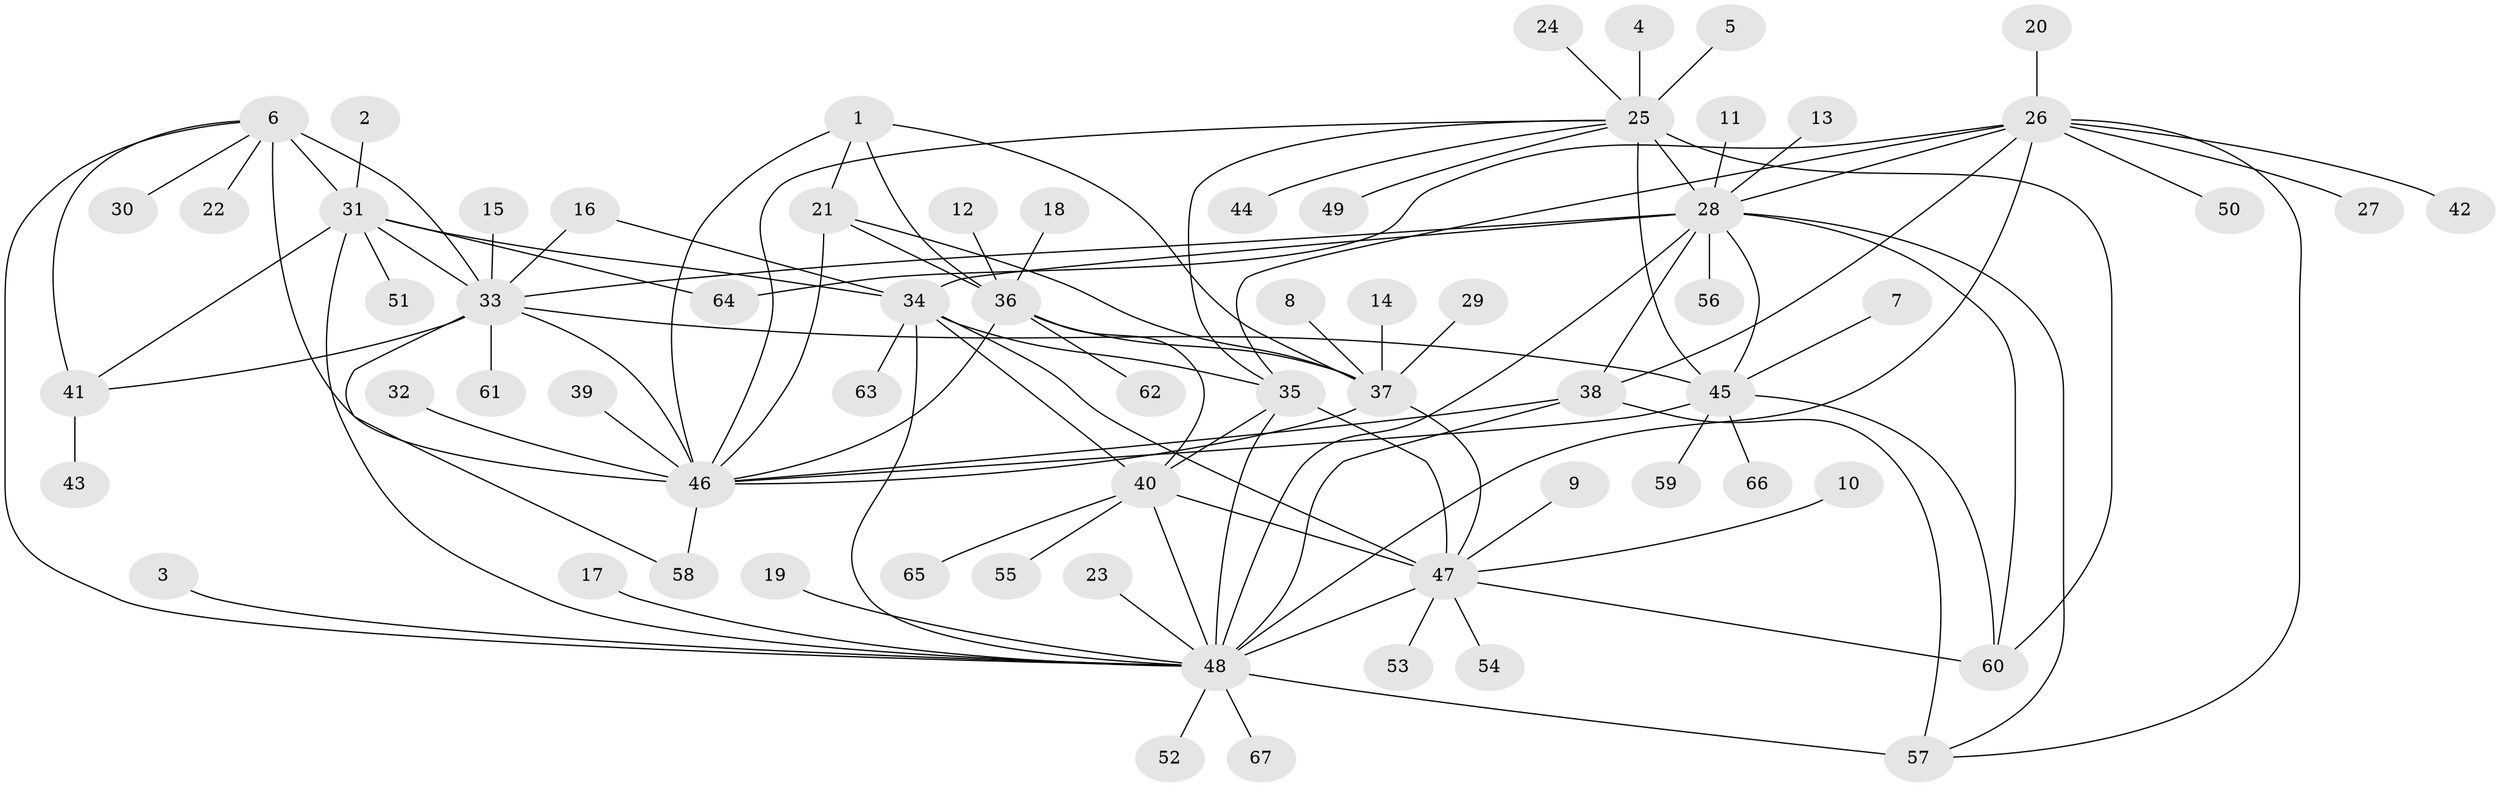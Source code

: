 // original degree distribution, {10: 0.022388059701492536, 5: 0.029850746268656716, 7: 0.04477611940298507, 13: 0.022388059701492536, 11: 0.05223880597014925, 9: 0.014925373134328358, 8: 0.029850746268656716, 6: 0.007462686567164179, 3: 0.04477611940298507, 1: 0.5671641791044776, 2: 0.16417910447761194}
// Generated by graph-tools (version 1.1) at 2025/26/03/09/25 03:26:47]
// undirected, 67 vertices, 107 edges
graph export_dot {
graph [start="1"]
  node [color=gray90,style=filled];
  1;
  2;
  3;
  4;
  5;
  6;
  7;
  8;
  9;
  10;
  11;
  12;
  13;
  14;
  15;
  16;
  17;
  18;
  19;
  20;
  21;
  22;
  23;
  24;
  25;
  26;
  27;
  28;
  29;
  30;
  31;
  32;
  33;
  34;
  35;
  36;
  37;
  38;
  39;
  40;
  41;
  42;
  43;
  44;
  45;
  46;
  47;
  48;
  49;
  50;
  51;
  52;
  53;
  54;
  55;
  56;
  57;
  58;
  59;
  60;
  61;
  62;
  63;
  64;
  65;
  66;
  67;
  1 -- 21 [weight=2.0];
  1 -- 36 [weight=2.0];
  1 -- 37 [weight=2.0];
  1 -- 46 [weight=2.0];
  2 -- 31 [weight=1.0];
  3 -- 48 [weight=1.0];
  4 -- 25 [weight=1.0];
  5 -- 25 [weight=1.0];
  6 -- 22 [weight=1.0];
  6 -- 30 [weight=1.0];
  6 -- 31 [weight=3.0];
  6 -- 33 [weight=3.0];
  6 -- 41 [weight=3.0];
  6 -- 46 [weight=1.0];
  6 -- 48 [weight=1.0];
  7 -- 45 [weight=1.0];
  8 -- 37 [weight=1.0];
  9 -- 47 [weight=1.0];
  10 -- 47 [weight=1.0];
  11 -- 28 [weight=1.0];
  12 -- 36 [weight=1.0];
  13 -- 28 [weight=1.0];
  14 -- 37 [weight=1.0];
  15 -- 33 [weight=1.0];
  16 -- 33 [weight=1.0];
  16 -- 34 [weight=1.0];
  17 -- 48 [weight=1.0];
  18 -- 36 [weight=1.0];
  19 -- 48 [weight=1.0];
  20 -- 26 [weight=1.0];
  21 -- 36 [weight=1.0];
  21 -- 37 [weight=1.0];
  21 -- 46 [weight=1.0];
  23 -- 48 [weight=1.0];
  24 -- 25 [weight=1.0];
  25 -- 28 [weight=2.0];
  25 -- 35 [weight=1.0];
  25 -- 44 [weight=1.0];
  25 -- 45 [weight=2.0];
  25 -- 46 [weight=1.0];
  25 -- 49 [weight=1.0];
  25 -- 60 [weight=4.0];
  26 -- 27 [weight=1.0];
  26 -- 28 [weight=1.0];
  26 -- 35 [weight=1.0];
  26 -- 38 [weight=2.0];
  26 -- 42 [weight=1.0];
  26 -- 48 [weight=1.0];
  26 -- 50 [weight=1.0];
  26 -- 57 [weight=1.0];
  26 -- 64 [weight=1.0];
  28 -- 33 [weight=1.0];
  28 -- 34 [weight=1.0];
  28 -- 38 [weight=2.0];
  28 -- 45 [weight=1.0];
  28 -- 48 [weight=1.0];
  28 -- 56 [weight=1.0];
  28 -- 57 [weight=1.0];
  28 -- 60 [weight=2.0];
  29 -- 37 [weight=1.0];
  31 -- 33 [weight=1.0];
  31 -- 34 [weight=1.0];
  31 -- 41 [weight=1.0];
  31 -- 48 [weight=1.0];
  31 -- 51 [weight=1.0];
  31 -- 64 [weight=1.0];
  32 -- 46 [weight=1.0];
  33 -- 41 [weight=1.0];
  33 -- 45 [weight=1.0];
  33 -- 46 [weight=1.0];
  33 -- 58 [weight=1.0];
  33 -- 61 [weight=1.0];
  34 -- 35 [weight=1.0];
  34 -- 40 [weight=1.0];
  34 -- 47 [weight=2.0];
  34 -- 48 [weight=1.0];
  34 -- 63 [weight=1.0];
  35 -- 40 [weight=1.0];
  35 -- 47 [weight=2.0];
  35 -- 48 [weight=2.0];
  36 -- 37 [weight=1.0];
  36 -- 40 [weight=1.0];
  36 -- 46 [weight=1.0];
  36 -- 62 [weight=1.0];
  37 -- 46 [weight=1.0];
  37 -- 47 [weight=1.0];
  38 -- 46 [weight=1.0];
  38 -- 48 [weight=2.0];
  38 -- 57 [weight=2.0];
  39 -- 46 [weight=1.0];
  40 -- 47 [weight=2.0];
  40 -- 48 [weight=1.0];
  40 -- 55 [weight=1.0];
  40 -- 65 [weight=1.0];
  41 -- 43 [weight=1.0];
  45 -- 46 [weight=1.0];
  45 -- 59 [weight=1.0];
  45 -- 60 [weight=2.0];
  45 -- 66 [weight=1.0];
  46 -- 58 [weight=1.0];
  47 -- 48 [weight=2.0];
  47 -- 53 [weight=1.0];
  47 -- 54 [weight=1.0];
  47 -- 60 [weight=1.0];
  48 -- 52 [weight=1.0];
  48 -- 57 [weight=1.0];
  48 -- 67 [weight=1.0];
}
